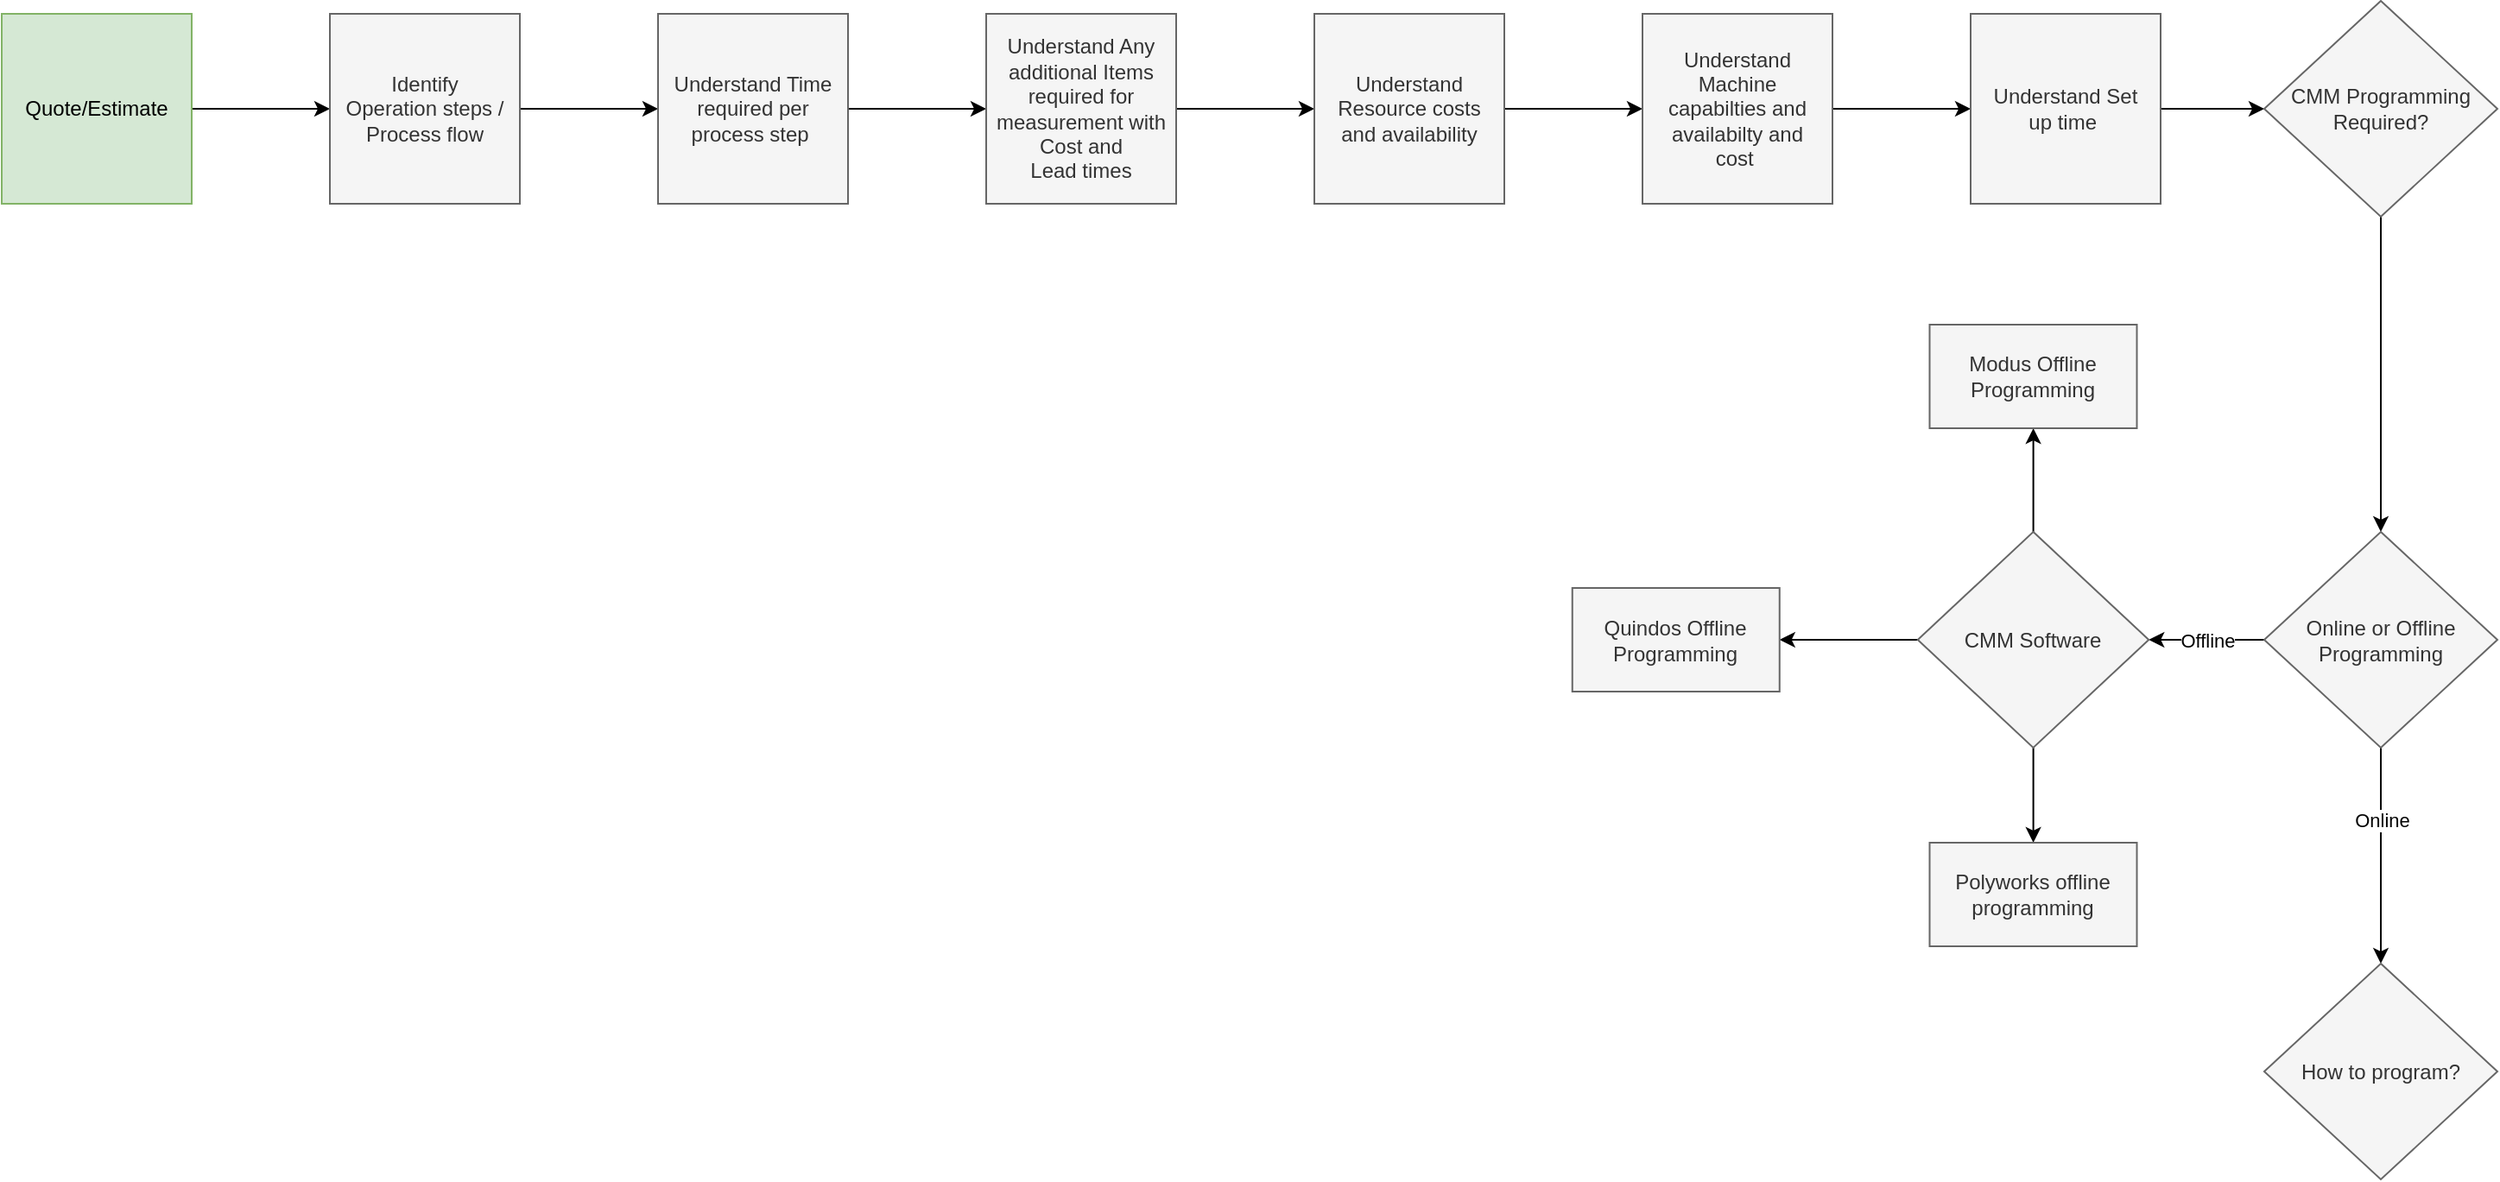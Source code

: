 <mxfile version="24.7.16">
  <diagram name="Page-1" id="9IYEK_wxPiSf8hYUbTBJ">
    <mxGraphModel dx="1426" dy="911" grid="1" gridSize="10" guides="1" tooltips="1" connect="1" arrows="1" fold="1" page="1" pageScale="1" pageWidth="1654" pageHeight="1169" math="0" shadow="0">
      <root>
        <mxCell id="0" />
        <mxCell id="1" parent="0" />
        <mxCell id="SHSCwAb2SmVs6MCCzv4--3" value="" style="edgeStyle=orthogonalEdgeStyle;rounded=0;orthogonalLoop=1;jettySize=auto;html=1;" parent="1" source="SHSCwAb2SmVs6MCCzv4--1" target="SHSCwAb2SmVs6MCCzv4--2" edge="1">
          <mxGeometry relative="1" as="geometry" />
        </mxCell>
        <mxCell id="SHSCwAb2SmVs6MCCzv4--1" value="Quote/Estimate" style="whiteSpace=wrap;html=1;aspect=fixed;fillColor=#d5e8d4;strokeColor=#82b366;" parent="1" vertex="1">
          <mxGeometry x="50" y="160" width="110" height="110" as="geometry" />
        </mxCell>
        <mxCell id="SHSCwAb2SmVs6MCCzv4--5" value="" style="edgeStyle=orthogonalEdgeStyle;rounded=0;orthogonalLoop=1;jettySize=auto;html=1;" parent="1" source="SHSCwAb2SmVs6MCCzv4--2" target="SHSCwAb2SmVs6MCCzv4--4" edge="1">
          <mxGeometry relative="1" as="geometry" />
        </mxCell>
        <mxCell id="SHSCwAb2SmVs6MCCzv4--2" value="Identify &lt;br/&gt;Operation steps / &lt;br/&gt;Process flow" style="whiteSpace=wrap;html=1;aspect=fixed;fillColor=#f5f5f5;strokeColor=#666666;fontColor=#333333;" parent="1" vertex="1">
          <mxGeometry x="240" y="160" width="110" height="110" as="geometry" />
        </mxCell>
        <mxCell id="SHSCwAb2SmVs6MCCzv4--7" value="" style="edgeStyle=orthogonalEdgeStyle;rounded=0;orthogonalLoop=1;jettySize=auto;html=1;" parent="1" source="SHSCwAb2SmVs6MCCzv4--4" target="SHSCwAb2SmVs6MCCzv4--6" edge="1">
          <mxGeometry relative="1" as="geometry" />
        </mxCell>
        <mxCell id="SHSCwAb2SmVs6MCCzv4--4" value="Understand Time &lt;br/&gt;required per &lt;br/&gt;process step&amp;nbsp;" style="whiteSpace=wrap;html=1;aspect=fixed;fillColor=#f5f5f5;strokeColor=#666666;fontColor=#333333;" parent="1" vertex="1">
          <mxGeometry x="430" y="160" width="110" height="110" as="geometry" />
        </mxCell>
        <mxCell id="SHSCwAb2SmVs6MCCzv4--9" value="" style="edgeStyle=orthogonalEdgeStyle;rounded=0;orthogonalLoop=1;jettySize=auto;html=1;" parent="1" source="SHSCwAb2SmVs6MCCzv4--6" target="SHSCwAb2SmVs6MCCzv4--8" edge="1">
          <mxGeometry relative="1" as="geometry" />
        </mxCell>
        <mxCell id="SHSCwAb2SmVs6MCCzv4--6" value="Understand Any additional Items required for measurement with Cost and &lt;br/&gt;Lead times" style="whiteSpace=wrap;html=1;aspect=fixed;fillColor=#f5f5f5;strokeColor=#666666;fontColor=#333333;" parent="1" vertex="1">
          <mxGeometry x="620" y="160" width="110" height="110" as="geometry" />
        </mxCell>
        <mxCell id="SHSCwAb2SmVs6MCCzv4--11" value="" style="edgeStyle=orthogonalEdgeStyle;rounded=0;orthogonalLoop=1;jettySize=auto;html=1;" parent="1" source="SHSCwAb2SmVs6MCCzv4--8" target="SHSCwAb2SmVs6MCCzv4--10" edge="1">
          <mxGeometry relative="1" as="geometry" />
        </mxCell>
        <mxCell id="SHSCwAb2SmVs6MCCzv4--8" value="Understand&lt;br&gt;Resource costs&lt;br&gt;and availability" style="whiteSpace=wrap;html=1;aspect=fixed;fillColor=#f5f5f5;strokeColor=#666666;fontColor=#333333;" parent="1" vertex="1">
          <mxGeometry x="810" y="160" width="110" height="110" as="geometry" />
        </mxCell>
        <mxCell id="unKVaYUTBxjGMsJQrtcV-2" value="" style="edgeStyle=orthogonalEdgeStyle;rounded=0;orthogonalLoop=1;jettySize=auto;html=1;" parent="1" source="SHSCwAb2SmVs6MCCzv4--10" target="unKVaYUTBxjGMsJQrtcV-1" edge="1">
          <mxGeometry relative="1" as="geometry" />
        </mxCell>
        <mxCell id="SHSCwAb2SmVs6MCCzv4--10" value="Understand &lt;br/&gt;Machine &lt;br/&gt;capabilties and &lt;br/&gt;availabilty and &lt;br/&gt;cost&amp;nbsp;" style="whiteSpace=wrap;html=1;aspect=fixed;fillColor=#f5f5f5;strokeColor=#666666;fontColor=#333333;" parent="1" vertex="1">
          <mxGeometry x="1000" y="160" width="110" height="110" as="geometry" />
        </mxCell>
        <mxCell id="unKVaYUTBxjGMsJQrtcV-7" value="" style="edgeStyle=orthogonalEdgeStyle;rounded=0;orthogonalLoop=1;jettySize=auto;html=1;" parent="1" source="unKVaYUTBxjGMsJQrtcV-1" target="unKVaYUTBxjGMsJQrtcV-6" edge="1">
          <mxGeometry relative="1" as="geometry" />
        </mxCell>
        <mxCell id="unKVaYUTBxjGMsJQrtcV-1" value="Understand Set &lt;br/&gt;up time&amp;nbsp;" style="whiteSpace=wrap;html=1;aspect=fixed;fillColor=#f5f5f5;strokeColor=#666666;fontColor=#333333;" parent="1" vertex="1">
          <mxGeometry x="1190" y="160" width="110" height="110" as="geometry" />
        </mxCell>
        <mxCell id="unKVaYUTBxjGMsJQrtcV-9" value="" style="edgeStyle=orthogonalEdgeStyle;rounded=0;orthogonalLoop=1;jettySize=auto;html=1;" parent="1" source="unKVaYUTBxjGMsJQrtcV-6" target="unKVaYUTBxjGMsJQrtcV-8" edge="1">
          <mxGeometry relative="1" as="geometry" />
        </mxCell>
        <mxCell id="unKVaYUTBxjGMsJQrtcV-6" value="CMM Programming Required?" style="rhombus;whiteSpace=wrap;html=1;fillColor=#f5f5f5;strokeColor=#666666;fontColor=#333333;" parent="1" vertex="1">
          <mxGeometry x="1360" y="152.5" width="135" height="125" as="geometry" />
        </mxCell>
        <mxCell id="rqauZLuK4737hjcraJwY-5" value="Offline" style="edgeStyle=orthogonalEdgeStyle;rounded=0;orthogonalLoop=1;jettySize=auto;html=1;" edge="1" parent="1" source="unKVaYUTBxjGMsJQrtcV-8" target="rqauZLuK4737hjcraJwY-4">
          <mxGeometry relative="1" as="geometry" />
        </mxCell>
        <mxCell id="rqauZLuK4737hjcraJwY-8" value="" style="edgeStyle=orthogonalEdgeStyle;rounded=0;orthogonalLoop=1;jettySize=auto;html=1;" edge="1" parent="1" source="unKVaYUTBxjGMsJQrtcV-8" target="rqauZLuK4737hjcraJwY-7">
          <mxGeometry relative="1" as="geometry" />
        </mxCell>
        <mxCell id="rqauZLuK4737hjcraJwY-9" value="Online" style="edgeLabel;html=1;align=center;verticalAlign=middle;resizable=0;points=[];" vertex="1" connectable="0" parent="rqauZLuK4737hjcraJwY-8">
          <mxGeometry x="-0.338" relative="1" as="geometry">
            <mxPoint as="offset" />
          </mxGeometry>
        </mxCell>
        <mxCell id="unKVaYUTBxjGMsJQrtcV-8" value="Online or Offline Programming" style="rhombus;whiteSpace=wrap;html=1;fillColor=#f5f5f5;strokeColor=#666666;fontColor=#333333;" parent="1" vertex="1">
          <mxGeometry x="1360" y="460" width="135" height="125" as="geometry" />
        </mxCell>
        <mxCell id="rqauZLuK4737hjcraJwY-11" value="" style="edgeStyle=orthogonalEdgeStyle;rounded=0;orthogonalLoop=1;jettySize=auto;html=1;" edge="1" parent="1" source="rqauZLuK4737hjcraJwY-4" target="rqauZLuK4737hjcraJwY-10">
          <mxGeometry relative="1" as="geometry" />
        </mxCell>
        <mxCell id="rqauZLuK4737hjcraJwY-13" value="" style="edgeStyle=orthogonalEdgeStyle;rounded=0;orthogonalLoop=1;jettySize=auto;html=1;" edge="1" parent="1" source="rqauZLuK4737hjcraJwY-4" target="rqauZLuK4737hjcraJwY-12">
          <mxGeometry relative="1" as="geometry" />
        </mxCell>
        <mxCell id="rqauZLuK4737hjcraJwY-17" value="" style="edgeStyle=orthogonalEdgeStyle;rounded=0;orthogonalLoop=1;jettySize=auto;html=1;" edge="1" parent="1" source="rqauZLuK4737hjcraJwY-4" target="rqauZLuK4737hjcraJwY-16">
          <mxGeometry relative="1" as="geometry" />
        </mxCell>
        <mxCell id="rqauZLuK4737hjcraJwY-4" value="CMM Software" style="rhombus;whiteSpace=wrap;html=1;fillColor=#f5f5f5;strokeColor=#666666;fontColor=#333333;" vertex="1" parent="1">
          <mxGeometry x="1159.38" y="460" width="133.75" height="125" as="geometry" />
        </mxCell>
        <mxCell id="rqauZLuK4737hjcraJwY-7" value="How to program?" style="rhombus;whiteSpace=wrap;html=1;fillColor=#f5f5f5;strokeColor=#666666;fontColor=#333333;" vertex="1" parent="1">
          <mxGeometry x="1360" y="710" width="135" height="125" as="geometry" />
        </mxCell>
        <mxCell id="rqauZLuK4737hjcraJwY-10" value="Polyworks offline programming" style="whiteSpace=wrap;html=1;fillColor=#f5f5f5;strokeColor=#666666;fontColor=#333333;" vertex="1" parent="1">
          <mxGeometry x="1166.255" y="640" width="120" height="60" as="geometry" />
        </mxCell>
        <mxCell id="rqauZLuK4737hjcraJwY-12" value="Quindos Offline Programming" style="whiteSpace=wrap;html=1;fillColor=#f5f5f5;strokeColor=#666666;fontColor=#333333;" vertex="1" parent="1">
          <mxGeometry x="959.375" y="492.5" width="120" height="60" as="geometry" />
        </mxCell>
        <mxCell id="rqauZLuK4737hjcraJwY-16" value="Modus Offline Programming" style="whiteSpace=wrap;html=1;fillColor=#f5f5f5;strokeColor=#666666;fontColor=#333333;" vertex="1" parent="1">
          <mxGeometry x="1166.25" y="340" width="120" height="60" as="geometry" />
        </mxCell>
      </root>
    </mxGraphModel>
  </diagram>
</mxfile>
